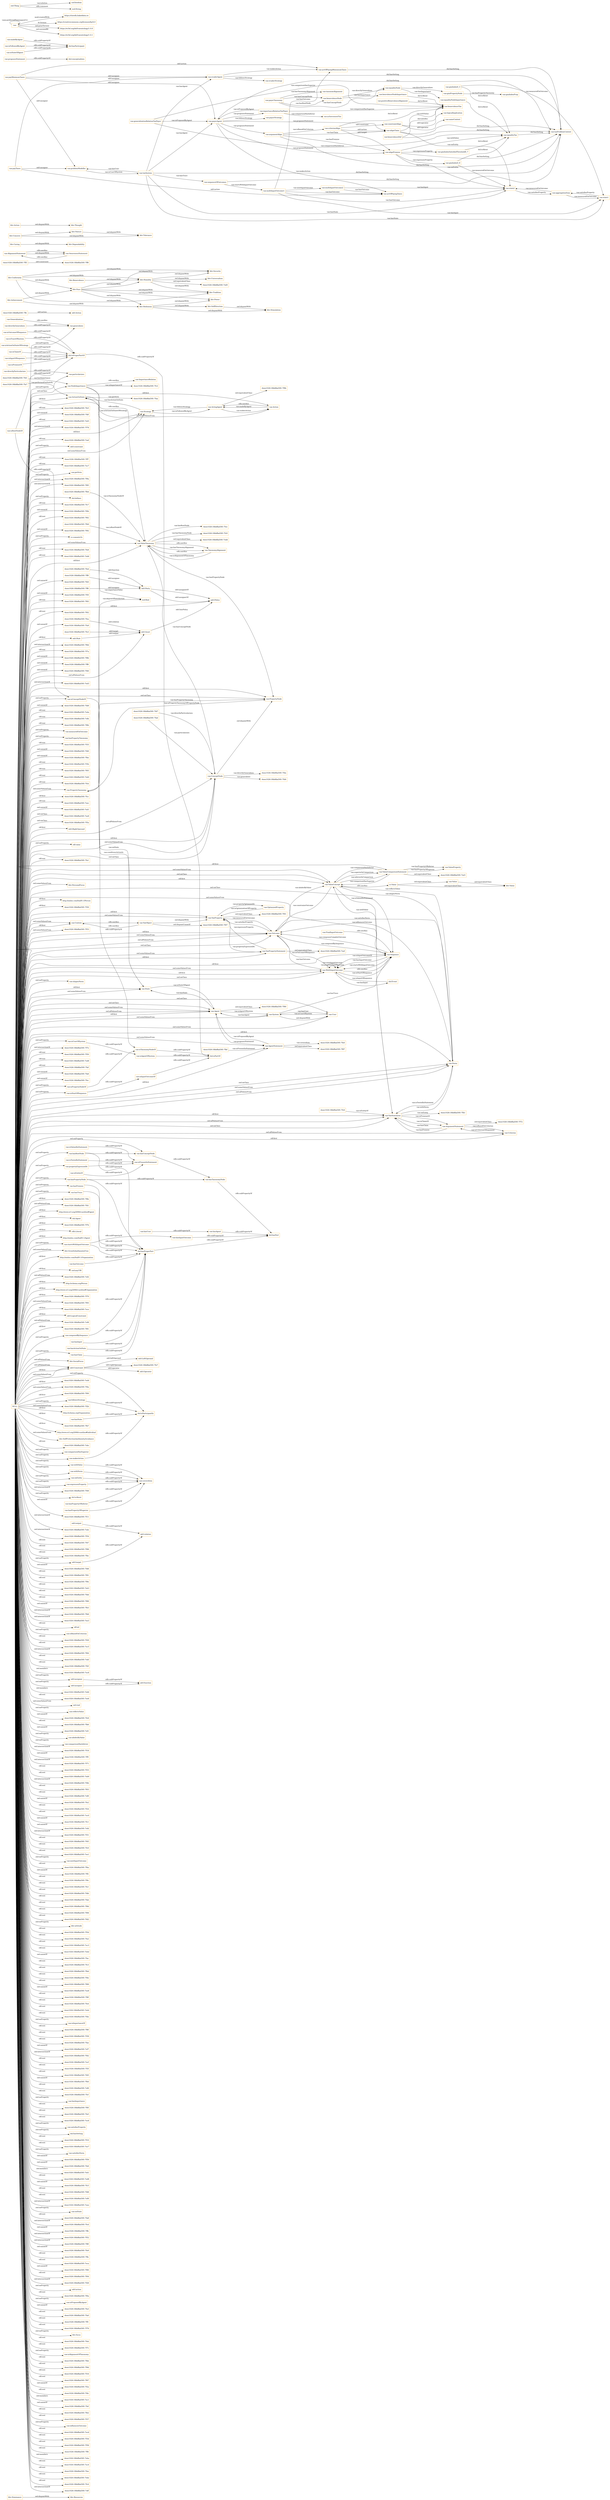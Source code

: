 digraph ar2dtool_diagram { 
rankdir=LR;
size="1501"
node [shape = rectangle, color="orange"]; "bhv:Dominance" "-4eee1026:18bbffad30f:-7fcc" "-4eee1026:18bbffad30f:-7f87" "-4eee1026:18bbffad30f:-7ee9" "odrl:Action" "-4eee1026:18bbffad30f:-7f5a" "odrl:LeftOperand" "odrl:RightOperand" "-4eee1026:18bbffad30f:-7ed5" "vae:PropertyTaxonomy" "bhv:PersonalFocus" "bhv:Hedonism" "vae:NodeImportance" "http://xmlns.com/foaf/0.1/Person" "bhv:Universalism" "-4eee1026:18bbffad30f:-7ee5" "vae:Value" "-4eee1026:18bbffad30f:-7fd7" "-4eee1026:18bbffad30f:-7f30" "bhv:Stimulation" "-4eee1026:18bbffad30f:-7fe7" "odrl:Policy" "bhv:Achievement" "bhv:Value" "-4eee1026:18bbffad30f:-7f53" "-4eee1026:18bbffad30f:-7fd1" "odrl:Operator" "-4eee1026:18bbffad30f:-7fce" "vae:VaeProperty" "-4eee1026:18bbffad30f:-7f8e" "-4eee1026:18bbffad30f:-7ff0" "vae:Outcome" "-4eee1026:18bbffad30f:-7f41" "http://www.w3.org/2006/vcard/ns#Agent" "vae:MultiInputOutcome" "-4eee1026:18bbffad30f:-7faa" "-4eee1026:18bbffad30f:-7fed" "vae:AlignmentStatement" "bhv:Dependability" "bhv:Caring" "odrl:Asset" "bhv:Nature" "-4eee1026:18bbffad30f:-7fb9" "-4eee1026:18bbffad30f:-7fc9" "vae:Generalization" "-4eee1026:18bbffad30f:-7f72" "-4eee1026:18bbffad30f:-7fb4" "vae:Context" "vae:VaeStatement" "vae:ActionOnState" "-4eee1026:18bbffad30f:-7fda" "dul:Agent" "vae:ValueTaxonomy" "bhv:Security" "-4eee1026:18bbffad30f:-7f7b" "vae:ConceptNode" "rdfs:Literal" "bhv:Tolerance" "vae:System" "bhv:Humility" "http://xmlns.com/foaf/0.1/Agent" "-4eee1026:18bbffad30f:-7f9b" "odrl:Party" "vae:Norm" "bhv:GrowthAndAnxietyFree" "-4eee1026:18bbffad30f:-7edd" "vae:User" "vae:Sequence" "-4eee1026:18bbffad30f:-7fbf" "vae:AgentStatement" "-4eee1026:18bbffad30f:-7ff6" "http://xmlns.com/foaf/0.1/Organization" "bhv:Tradition" "-4eee1026:18bbffad30f:-7fc6" "-4eee1026:18bbffad30f:-7ff3" "vae:VaeObject" "vc:Value" "-4eee1026:18bbffad30f:-7fad" "vae:TaxonomyAlignment" "-4eee1026:18bbffad30f:-7fe3" "xsd:anyURI" "vae:Strategy" "vae:Agent" "bhv:Benevolence" "vae:FinalInputOutcome" "bhv:Conformity" "vae:Action" "-4eee1026:18bbffad30f:-7ef2" "http://schema.org/Person" "http://www.w3.org/2006/vcard/ns#Organization" "-4eee1026:18bbffad30f:-7f70" "bhv:Resources" "vae:AwarenessStatement" "-4eee1026:18bbffad30f:-7f93" "-4eee1026:18bbffad30f:-7ece" "-4eee1026:18bbffad30f:-7fa7" "vae:ActingAgent" "odrl:LogicalConstraint" "vae:ValueConcept" "vae:PropertyNode" "vae:ValueProperty" "vae:ValueComparisonStatement" "dul:Event" "-4eee1026:18bbffad30f:-7ef8" "-4eee1026:18bbffad30f:-7f81" "vae:Criterion" "bhv:Thought" "-4eee1026:18bbffad30f:-7f90" "vae:State" "-4eee1026:18bbffad30f:-7f01" "bhv:Face" "-4eee1026:18bbffad30f:-7fe0" "vae:VaePropertyStatement" "bhv:SocialFocus" "-4eee1026:18bbffad30f:-7ed4" "-4eee1026:18bbffad30f:-7ff9" "odrl:Constraint" "vae:OptimizedProperty" "-4eee1026:18bbffad30f:-7fb1" "-4eee1026:18bbffad30f:-7f4a" "bhv:Action" "-4eee1026:18bbffad30f:-7f00" "-4eee1026:18bbffad30f:-7fd4" "odrl:Rule" "-4eee1026:18bbffad30f:-7f2b" "bhv:Power" "-4eee1026:18bbffad30f:-7eef" "vae:ImportanceRelation" "http://schema.org/Organization" "-4eee1026:18bbffad30f:-7fc2" "-4eee1026:18bbffad30f:-7fb7" "http://www.w3.org/2006/vcard/ns#Individual" "vae:ArgumentStatement" "bhv:SelfDirection" "bhv:Concern" "-4eee1026:18bbffad30f:-7fea" "-4eee1026:18bbffad30f:-7ffc" "bhv:SelfProtectionAndAnxietyAvoidance" ; /*classes style*/
	"bhv:Action" -> "bhv:Thought" [ label = "owl:disjointWith" ];
	"vae:isInputOfSequence" -> "dul:isProperPartOf" [ label = "rdfs:subPropertyOf" ];
	"dul:isProperPartOf" -> "dul:isPartOf" [ label = "rdfs:subPropertyOf" ];
	"vae:hasConceptNode" -> "vae:hasTaxonomyNode" [ label = "rdfs:subPropertyOf" ];
	"vae:ConceptNode" -> "vae:PropertyNode" [ label = "owl:disjointWith" ];
	"vae:argumentAlign" -> "vae:criterionAlign" [ label = "vae:isBasedOnCriterion" ];
	"vae:argumentAlign" -> "vae:alignPremise" [ label = "vae:hasPremise" ];
	"vae:argumentAlign" -> "vae:alignClaim" [ label = "vae:hasClaim" ];
	"vae:argumentAlign" -> "vae:taxProblemContext" [ label = "dul:hasSetting" ];
	"vae:isTaxonomyNodeOf" -> "dul:isPartOf" [ label = "rdfs:subPropertyOf" ];
	"vae:proposesStatement" -> "dul:conceptualizes" [ label = "rdfs:subPropertyOf" ];
	"vae:ArgumentStatement" -> "-4eee1026:18bbffad30f:-7f72" [ label = "owl:equivalentClass" ];
	"vae:hasTaxonomyNode" -> "dul:hasPart" [ label = "rdfs:subPropertyOf" ];
	"vae:giniPropertyNode" -> "vae:giniIndexProp" [ label = "vae:hasPropertyTaxonomy" ];
	"vae:benvolenceNodeImportance" -> "vae:benevolenceTax" [ label = "dul:isAbout" ];
	"vae:hasTrace" -> "dul:hasProperPart" [ label = "rdfs:subPropertyOf" ];
	"vae:directlyGeneralizes" -> "vae:generalizes" [ label = "rdfs:subPropertyOf" ];
	"vae:multiInputOutcome2" -> "vae:actOfPayingTaxes" [ label = "vae:hasOutcome" ];
	"vae:multiInputOutcome2" -> "vae:state2" [ label = "vae:hasInput" ];
	"bhv:Hedonism" -> "bhv:Stimulation" [ label = "owl:disjointWith" ];
	"bhv:Hedonism" -> "bhv:SelfDirection" [ label = "owl:disjointWith" ];
	"bhv:Hedonism" -> "bhv:Power" [ label = "owl:disjointWith" ];
	"vae:isPremiseOf" -> "dul:isProperPartOf" [ label = "rdfs:subPropertyOf" ];
	"vae:isTestedInStatement" -> "vae:isPresentInStatement" [ label = "rdfs:subPropertyOf" ];
	"vae:giniIndex0_3" -> "vae:state1" [ label = "vae:measuredOnOutcome" ];
	"vae:giniIndex0_3" -> "vae:equalityTax" [ label = "dul:isAbout" ];
	"vae:isOutcomeOfSequence" -> "dul:isProperPartOf" [ label = "rdfs:subPropertyOf" ];
	"vae:madeByAgent" -> "dul:hasParticipant" [ label = "rdfs:subPropertyOf" ];
	"vae:hasInput" -> "dul:hasProperPart" [ label = "rdfs:subPropertyOf" ];
	"vae:hasUser" -> "vae:hasAgent" [ label = "rdfs:subPropertyOf" ];
	"vae:equalityTax" -> "vae:taxProblemContext" [ label = "dul:hasSetting" ];
	"bhv:SelfDirection" -> "bhv:Stimulation" [ label = "owl:disjointWith" ];
	"vae:hasActionOnState" -> "dul:hasProperPart" [ label = "rdfs:subPropertyOf" ];
	"vae:AgentStatement" -> "-4eee1026:18bbffad30f:-7f87" [ label = "owl:equivalentClass" ];
	"vae:hasPropertyNode" -> "vae:hasTaxonomyNode" [ label = "rdfs:subPropertyOf" ];
	"vae:hasPropertyNode" -> "dul:hasProperPart" [ label = "rdfs:subPropertyOf" ];
	"vae:payMinimumTaxes" -> "vae:problemModeller" [ label = "odrl:assigner" ];
	"vae:payMinimumTaxes" -> "vae:payerAgent" [ label = "odrl:assignee" ];
	"vae:payMinimumTaxes" -> "vae:evaderAgent" [ label = "odrl:assignee" ];
	"vae:payMinimumTaxes" -> "vae:actOfPayingMiniumumTaxes" [ label = "odrl:action" ];
	"vae:equalityNode" -> "vae:equalityNodeImportance" [ label = "vae:hasImportance" ];
	"vae:equalityNode" -> "vae:giniPropertyNode" [ label = "vae:directlyGeneralizes" ];
	"vae:hasPropertyOfSuperior" -> "vae:coversItem" [ label = "rdfs:subPropertyOf" ];
	"vae:isPropertyNodeOf" -> "vae:isTaxonomyNodeOf" [ label = "rdfs:subPropertyOf" ];
	"vae:hasOutcome" -> "dul:hasProperPart" [ label = "rdfs:subPropertyOf" ];
	"vae:alignPremise" -> "vae:equalityTax" [ label = "vae:withValue" ];
	"vae:alignPremise" -> "vae:state2" [ label = "vae:onEntity" ];
	"vae:alignPremise" -> "vae:giniIndexSatisfiedThreshold0_7" [ label = "vae:expressesProperty" ];
	"vae:alignPremise" -> "vae:giniIndex0_9" [ label = "vae:expressesProperty" ];
	"vae:alignPremise" -> "vae:taxProblemContext" [ label = "dul:hasSetting" ];
	"bhv:Dominance" -> "bhv:Resources" [ label = "owl:disjointWith" ];
	"vae:isEntityOf" -> "vae:isPresentInStatement" [ label = "rdfs:subPropertyOf" ];
	"vae:Value" -> "bhv:Value" [ label = "owl:equivalentClass" ];
	"vae:MultiInputOutcome" -> "vae:Sequence" [ label = "rdfs:seeAlso" ];
	"vae:propertyExpressedAt" -> "vae:isPresentInStatement" [ label = "rdfs:subPropertyOf" ];
	"vae:payerAgent" -> "vae:importanceRelationTaxPayer" [ label = "vae:proposesStatement" ];
	"vae:payerAgent" -> "vae:argumentAlign" [ label = "vae:proposesStatement" ];
	"vae:payerAgent" -> "vae:alignPremise" [ label = "vae:proposesStatement" ];
	"vae:payerAgent" -> "vae:alignClaim" [ label = "vae:proposesStatement" ];
	"vae:payerAgent" -> "vae:actOfPayingTaxes" [ label = "vae:makesAction" ];
	"vae:payerAgent" -> "vae:payerStrategy" [ label = "vae:followsStrategy" ];
	"vae:payerAgent" -> "vae:taxProblemContext" [ label = "dul:hasSetting" ];
	"vae:hasState" -> "dul:isParticipantIn" [ label = "rdfs:subPropertyOf" ];
	"vae:AwarenessStatement" -> "vae:AlignmentStatement" [ label = "rdfs:seeAlso" ];
	"vae:isConceptNodeOf" -> "vae:isTaxonomyNodeOf" [ label = "rdfs:subPropertyOf" ];
	"bhv:Caring" -> "bhv:Dependability" [ label = "owl:disjointWith" ];
	"vae:payTaxes" -> "vae:problemModeller" [ label = "odrl:assigner" ];
	"vae:payTaxes" -> "vae:evaderAgent" [ label = "odrl:assignee" ];
	"vae:payTaxes" -> "vae:actOfPayingTaxes" [ label = "odrl:action" ];
	"vae:hasRootNode" -> "vae:hasConceptNode" [ label = "rdfs:subPropertyOf" ];
	"vae:hasRootNode" -> "dul:hasProperPart" [ label = "rdfs:subPropertyOf" ];
	"vae:isAgentOfSystem" -> "dul:isPartOf" [ label = "rdfs:subPropertyOf" ];
	"vae:aggregationSum" -> "vae:state2" [ label = "vae:measuredOnOutcome" ];
	"vae:aggregationSum" -> "vae:state1" [ label = "vae:measuredOnOutcome" ];
	"vae:ValueConcept" -> "vc:Value" [ label = "rdfs:seeAlso" ];
	"vae:state1" -> "vae:aggregationSum" [ label = "vae:satisfiesProperty" ];
	"vae:ActingAgent" -> "-4eee1026:18bbffad30f:-7f9b" [ label = "owl:equivalentClass" ];
	"vae:isInputOutcomeOf" -> "dul:isPartOf" [ label = "rdfs:subPropertyOf" ];
	"bhv:Concern" -> "bhv:Tolerance" [ label = "owl:disjointWith" ];
	"bhv:Concern" -> "bhv:Nature" [ label = "owl:disjointWith" ];
	"vae:payerTaxonomy" -> "vae:taxonomAlignment" [ label = "vae:hasTaxonomyAlignment" ];
	"vae:payerTaxonomy" -> "vae:benevolenceNode" [ label = "vae:hasRootNode" ];
	"vae:payerTaxonomy" -> "vae:equalityNode" [ label = "vae:hasConceptNode" ];
	"vae:payerTaxonomy" -> "vae:benevolenceNode" [ label = "vae:hasConceptNode" ];
	"vae:giniIndex0_9" -> "vae:state2" [ label = "vae:measuredOnOutcome" ];
	"vae:giniIndex0_9" -> "vae:equalityTax" [ label = "dul:isAbout" ];
	"vae:isRootNodeOf" -> "vae:isConceptNodeOf" [ label = "rdfs:subPropertyOf" ];
	"vae:isRootNodeOf" -> "dul:isProperPartOf" [ label = "rdfs:subPropertyOf" ];
	"vae:problemModeller" -> "vae:taxSystem" [ label = "vae:isUserOfSystem" ];
	"vae:expressesProperty" -> "vae:coversItem" [ label = "rdfs:subPropertyOf" ];
	"vae:directlyParticularizes" -> "vae:particularizes" [ label = "rdfs:subPropertyOf" ];
	"vae:taxSystem" -> "vae:problemModeller" [ label = "vae:hasUser" ];
	"vae:taxSystem" -> "vae:sequenceOfOutcomes" [ label = "vae:hasTrace" ];
	"vae:taxSystem" -> "vae:state2" [ label = "vae:hasState" ];
	"vae:taxSystem" -> "vae:state1" [ label = "vae:hasState" ];
	"vae:taxSystem" -> "vae:payerAgent" [ label = "vae:hasAgent" ];
	"vae:taxSystem" -> "vae:evaderAgent" [ label = "vae:hasAgent" ];
	"vae:taxSystem" -> "vae:taxProblemContext" [ label = "dul:hasSetting" ];
	"vae:hasAgent" -> "dul:hasPart" [ label = "rdfs:subPropertyOf" ];
	"vae:isFollowedByAgent" -> "dul:hasParticipant" [ label = "rdfs:subPropertyOf" ];
	"bhv:Nature" -> "bhv:Tolerance" [ label = "owl:disjointWith" ];
	"vae:criterionAlign" -> "vae:alignPremise" [ label = "odrl:target" ];
	"vae:criterionAlign" -> "vae:constraintAlign" [ label = "odrl:constraint" ];
	"vae:criterionAlign" -> "vae:alignClaim" [ label = "odrl:action" ];
	"vae:criterionAlign" -> "vae:benevolenceTax" [ label = "dul:isAbout" ];
	"vae:isTraceOfSystem" -> "dul:isProperPartOf" [ label = "rdfs:subPropertyOf" ];
	"vae:ValueComparisonStatement" -> "-4eee1026:18bbffad30f:-7ee5" [ label = "owl:equivalentClass" ];
	"vae:ValueTaxonomy" -> "vae:TaxonomyAlignment" [ label = "rdfs:seeAlso" ];
	"vae:ValueTaxonomy" -> "-4eee1026:18bbffad30f:-7edd" [ label = "owl:equivalentClass" ];
	"vae:importanceRelationTaxPayer" -> "vae:payerAgent" [ label = "vae:isProposedByAgent" ];
	"vae:importanceRelationTaxPayer" -> "vae:benevolenceTax" [ label = "vae:comparisonHasSuperior" ];
	"vae:importanceRelationTaxPayer" -> "vae:achievementTax" [ label = "vae:comparisonHasInferior" ];
	"vae:System" -> "vae:User" [ label = "owl:disjointWith" ];
	"vae:followsStrategy" -> "dul:isParticipantIn" [ label = "rdfs:subPropertyOf" ];
	"vae:hasPropertyOfInferior" -> "vae:coversItem" [ label = "rdfs:subPropertyOf" ];
	"vae:composedBySequence" -> "dul:hasProperPart" [ label = "rdfs:subPropertyOf" ];
	"vae:isActionOnStateOfStrategy" -> "dul:isProperPartOf" [ label = "rdfs:subPropertyOf" ];
	"dul:hasProperPart" -> "dul:hasPart" [ label = "rdfs:subPropertyOf" ];
	"vae:startsWithInputOutcome" -> "vae:hasInputOutcome" [ label = "rdfs:subPropertyOf" ];
	"vae:startsWithInputOutcome" -> "dul:hasProperPart" [ label = "rdfs:subPropertyOf" ];
	"bhv:Humility" -> "bhv:Universalism" [ label = "owl:disjointWith" ];
	"bhv:Humility" -> "bhv:Tradition" [ label = "owl:disjointWith" ];
	"bhv:Humility" -> "bhv:Security" [ label = "owl:disjointWith" ];
	"bhv:Humility" -> "-4eee1026:18bbffad30f:-7ed5" [ label = "owl:equivalentClass" ];
	"vae:FinalInputOutcome" -> "vae:Sequence" [ label = "rdfs:seeAlso" ];
	"odrl:target" -> "odrl:relation" [ label = "rdfs:subPropertyOf" ];
	"vae:benevolenceDef" -> "vae:benevolenceTax" [ label = "dul:satisfies" ];
	"vae:benevolenceDef" -> "vae:taxProblemContext" [ label = "dul:hasSetting" ];
	"vae:makesAction" -> "dul:isParticipantIn" [ label = "rdfs:subPropertyOf" ];
	"vae:withValue" -> "vae:coversItem" [ label = "rdfs:subPropertyOf" ];
	"vae:constraintAlign" -> "vae:sameContext" [ label = "odrl:operator" ];
	"vae:constraintAlign" -> "vae:logicalImplication" [ label = "odrl:operator" ];
	"vae:VaeObject" -> "vae:Context" [ label = "rdfs:seeAlso" ];
	"vae:VaeObject" -> "-4eee1026:18bbffad30f:-7f07" [ label = "owl:disjointUnionOf" ];
	"vae:VaeObject" -> "vae:VaeProperty" [ label = "owl:disjointWith" ];
	"vae:TaxonomyAlignment" -> "vae:ValueTaxonomy" [ label = "rdfs:seeAlso" ];
	"vae:generalizationRelationTaxPayer" -> "vae:payerAgent" [ label = "vae:isProposedByAgent" ];
	"vae:generalizationRelationTaxPayer" -> "vae:benevolenceTax" [ label = "vae:comparisonHasSuperior" ];
	"vae:generalizationRelationTaxPayer" -> "vae:equalityTax" [ label = "vae:comparisonHasInferior" ];
	"bhv:Achievement" -> "bhv:Hedonism" [ label = "owl:disjointWith" ];
	"bhv:Achievement" -> "bhv:Face" [ label = "owl:disjointWith" ];
	"vae:alignClaim" -> "vae:benevolenceTax" [ label = "vae:withValue" ];
	"vae:alignClaim" -> "vae:state2" [ label = "vae:onEntity" ];
	"vae:alignClaim" -> "vae:taxProblemContext" [ label = "dul:hasSetting" ];
	"vae:actOfPayingMiniumumTaxes" -> "vae:taxProblemContext" [ label = "dul:hasSetting" ];
	"vae:NodeImportance" -> "vae:ValueTaxonomy" [ label = "rdfs:seeAlso" ];
	"vae:NodeImportance" -> "vae:ImportanceRelation" [ label = "rdfs:seeAlso" ];
	"vae:multiInputOutcome1" -> "vae:multiInputOutcome2" [ label = "vae:nextInputOutcome" ];
	"vae:multiInputOutcome1" -> "vae:state2" [ label = "vae:hasOutcome" ];
	"vae:multiInputOutcome1" -> "vae:actOfPayingTaxes" [ label = "vae:hasOutcome" ];
	"vae:multiInputOutcome1" -> "vae:actOfPayingMiniumumTaxes" [ label = "vae:hasOutcome" ];
	"vae:multiInputOutcome1" -> "vae:state1" [ label = "vae:hasInput" ];
	"vae:Action" -> "vae:ActingAgent" [ label = "rdfs:seeAlso" ];
	"vae:isValuedInStatement" -> "vae:isPresentInStatement" [ label = "rdfs:subPropertyOf" ];
	"vae:sequenceOfOutcomes" -> "vae:multiInputOutcome1" [ label = "vae:startsWithInputOutcome" ];
	"vae:sequenceOfOutcomes" -> "vae:taxProblemContext" [ label = "dul:hasSetting" ];
	"odrl:output" -> "odrl:relation" [ label = "rdfs:subPropertyOf" ];
	"vae:withNorm" -> "vae:coversItem" [ label = "rdfs:subPropertyOf" ];
	"vae:isClaimOf" -> "dul:isProperPartOf" [ label = "rdfs:subPropertyOf" ];
	"vae:hasInputOutcome" -> "dul:hasPart" [ label = "rdfs:subPropertyOf" ];
	"vae:" -> "https://chowlk.linkeddata.es" [ label = "mod:createdWith" ];
	"vae:" -> "vae:" [ label = "vann:preferredNamespaceUri" ];
	"vae:" -> "https://creativecommons.org/licenses/by/4.0" [ label = "dc:license" ];
	"vae:" -> "https://w3id.org/def/vaeontology/1.0.0" [ label = "owl:priorVersion" ];
	"vae:" -> "https://w3id.org/def/vaeontology/1.0.1" [ label = "owl:versionIRI" ];
	"vae:evaderAgent" -> "vae:actOfPayingMiniumumTaxes" [ label = "vae:makesAction" ];
	"vae:evaderAgent" -> "vae:evaderStrategy" [ label = "vae:followsStrategy" ];
	"vae:evaderAgent" -> "vae:taxProblemContext" [ label = "dul:hasSetting" ];
	"bhv:Conformity" -> "bhv:Tradition" [ label = "owl:disjointWith" ];
	"bhv:Conformity" -> "bhv:Security" [ label = "owl:disjointWith" ];
	"bhv:Conformity" -> "bhv:Humility" [ label = "owl:disjointWith" ];
	"bhv:Conformity" -> "bhv:Face" [ label = "owl:disjointWith" ];
	"vae:isStateOfAgent" -> "dul:hasParticipant" [ label = "rdfs:subPropertyOf" ];
	"vae:Generalization" -> "vae:generalizes" [ label = "rdfs:seeAlso" ];
	"vae:Context" -> "vae:VaeObject" [ label = "rdfs:seeAlso" ];
	"NULL" -> "vae:VaeStatement" [ label = "owl:onClass" ];
	"NULL" -> "-4eee1026:18bbffad30f:-7f91" [ label = "rdf:rest" ];
	"NULL" -> "-4eee1026:18bbffad30f:-7f9e" [ label = "rdf:rest" ];
	"NULL" -> "-4eee1026:18bbffad30f:-7eb3" [ label = "rdf:rest" ];
	"NULL" -> "-4eee1026:18bbffad30f:-7fdd" [ label = "rdf:rest" ];
	"NULL" -> "vae:hasConceptNode" [ label = "owl:onProperty" ];
	"NULL" -> "bhv:PersonalFocus" [ label = "owl:someValuesFrom" ];
	"NULL" -> "-4eee1026:18bbffad30f:-7f89" [ label = "rdf:rest" ];
	"NULL" -> "-4eee1026:18bbffad30f:-7fb3" [ label = "owl:unionOf" ];
	"NULL" -> "-4eee1026:18bbffad30f:-7fb8" [ label = "owl:intersectionOf" ];
	"NULL" -> "-4eee1026:18bbffad30f:-7ee3" [ label = "owl:intersectionOf" ];
	"NULL" -> "rdf:nil" [ label = "rdf:rest" ];
	"NULL" -> "vae:isBasedOnCriterion" [ label = "owl:onProperty" ];
	"NULL" -> "-4eee1026:18bbffad30f:-7f29" [ label = "rdf:rest" ];
	"NULL" -> "vae:ConceptNode" [ label = "rdf:first" ];
	"NULL" -> "-4eee1026:18bbffad30f:-7ec5" [ label = "rdf:rest" ];
	"NULL" -> "vae:PropertyNode" [ label = "rdf:first" ];
	"NULL" -> "-4eee1026:18bbffad30f:-7f64" [ label = "owl:intersectionOf" ];
	"NULL" -> "-4eee1026:18bbffad30f:-7ebf" [ label = "rdf:rest" ];
	"NULL" -> "-4eee1026:18bbffad30f:-7f2b" [ label = "owl:someValuesFrom" ];
	"NULL" -> "-4eee1026:18bbffad30f:-7f2f" [ label = "rdf:rest" ];
	"NULL" -> "-4eee1026:18bbffad30f:-7ec8" [ label = "owl:members" ];
	"NULL" -> "odrl:assignee" [ label = "owl:onProperty" ];
	"NULL" -> "-4eee1026:18bbffad30f:-7eb6" [ label = "owl:members" ];
	"NULL" -> "vae:ConceptNode" [ label = "owl:someValuesFrom" ];
	"NULL" -> "-4eee1026:18bbffad30f:-7ee6" [ label = "rdf:rest" ];
	"NULL" -> "vae:particularizes" [ label = "owl:onProperty" ];
	"NULL" -> "vae:expressesProperty" [ label = "owl:onProperty" ];
	"NULL" -> "-4eee1026:18bbffad30f:-7fcc" [ label = "rdf:first" ];
	"NULL" -> "owl:real" [ label = "owl:someValuesFrom" ];
	"NULL" -> "-4eee1026:18bbffad30f:-7f7b" [ label = "rdf:first" ];
	"NULL" -> "vae:VaePropertyStatement" [ label = "rdf:first" ];
	"NULL" -> "vae:reflectsValue" [ label = "owl:onProperty" ];
	"NULL" -> "odrl:LogicalConstraint" [ label = "rdf:first" ];
	"NULL" -> "-4eee1026:18bbffad30f:-7fc8" [ label = "owl:unionOf" ];
	"NULL" -> "-4eee1026:18bbffad30f:-7f81" [ label = "rdf:first" ];
	"NULL" -> "vae:onEntity" [ label = "owl:onProperty" ];
	"NULL" -> "http://xmlns.com/foaf/0.1/Person" [ label = "rdf:first" ];
	"NULL" -> "-4eee1026:18bbffad30f:-7fb6" [ label = "rdf:rest" ];
	"NULL" -> "-4eee1026:18bbffad30f:-7ef1" [ label = "owl:unionOf" ];
	"NULL" -> "vae:abidesByValue" [ label = "owl:onProperty" ];
	"NULL" -> "dul:Agent" [ label = "rdf:first" ];
	"NULL" -> "vae:comparisonHasInferior" [ label = "owl:onProperty" ];
	"NULL" -> "vae:isUserOfSystem" [ label = "owl:onProperty" ];
	"NULL" -> "vae:ActionOnState" [ label = "rdf:first" ];
	"NULL" -> "http://www.w3.org/2006/vcard/ns#Agent" [ label = "rdf:first" ];
	"NULL" -> "vae:Criterion" [ label = "owl:allValuesFrom" ];
	"NULL" -> "odrl:Constraint" [ label = "owl:allValuesFrom" ];
	"NULL" -> "-4eee1026:18bbffad30f:-7f18" [ label = "owl:intersectionOf" ];
	"NULL" -> "vae:PropertyNode" [ label = "owl:onClass" ];
	"NULL" -> "bhv:GrowthAndAnxietyFree" [ label = "owl:someValuesFrom" ];
	"NULL" -> "vae:withValue" [ label = "owl:onProperty" ];
	"NULL" -> "vae:Strategy" [ label = "owl:someValuesFrom" ];
	"NULL" -> "-4eee1026:18bbffad30f:-7ff5" [ label = "owl:unionOf" ];
	"NULL" -> "-4eee1026:18bbffad30f:-7f93" [ label = "owl:someValuesFrom" ];
	"NULL" -> "vae:ConceptNode" [ label = "owl:onClass" ];
	"NULL" -> "vae:Action" [ label = "rdf:first" ];
	"NULL" -> "-4eee1026:18bbffad30f:-7f71" [ label = "owl:intersectionOf" ];
	"NULL" -> "vae:MultiInputOutcome" [ label = "owl:someValuesFrom" ];
	"NULL" -> "-4eee1026:18bbffad30f:-7ece" [ label = "rdf:first" ];
	"NULL" -> "-4eee1026:18bbffad30f:-7f5a" [ label = "owl:onClass" ];
	"NULL" -> "-4eee1026:18bbffad30f:-7ed4" [ label = "rdf:first" ];
	"NULL" -> "-4eee1026:18bbffad30f:-7f33" [ label = "rdf:rest" ];
	"NULL" -> "-4eee1026:18bbffad30f:-7eb9" [ label = "rdf:rest" ];
	"NULL" -> "-4eee1026:18bbffad30f:-7f4b" [ label = "owl:intersectionOf" ];
	"NULL" -> "vae:Sequence" [ label = "owl:someValuesFrom" ];
	"NULL" -> "http://www.w3.org/2006/vcard/ns#Individual" [ label = "rdf:first" ];
	"NULL" -> "-4eee1026:18bbffad30f:-7f03" [ label = "rdf:rest" ];
	"NULL" -> "-4eee1026:18bbffad30f:-7ef0" [ label = "rdf:rest" ];
	"NULL" -> "-4eee1026:18bbffad30f:-7fe2" [ label = "owl:unionOf" ];
	"NULL" -> "vae:startsWithInputOutcome" [ label = "owl:onProperty" ];
	"NULL" -> "-4eee1026:18bbffad30f:-7f24" [ label = "rdf:rest" ];
	"NULL" -> "-4eee1026:18bbffad30f:-7ec0" [ label = "rdf:rest" ];
	"NULL" -> "-4eee1026:18bbffad30f:-7ee9" [ label = "owl:onClass" ];
	"NULL" -> "-4eee1026:18bbffad30f:-7fc1" [ label = "owl:unionOf" ];
	"NULL" -> "vae:Agent" [ label = "owl:onClass" ];
	"NULL" -> "-4eee1026:18bbffad30f:-7efd" [ label = "owl:unionOf" ];
	"NULL" -> "-4eee1026:18bbffad30f:-7f30" [ label = "rdf:first" ];
	"NULL" -> "-4eee1026:18bbffad30f:-7f31" [ label = "owl:intersectionOf" ];
	"NULL" -> "-4eee1026:18bbffad30f:-7f45" [ label = "rdf:rest" ];
	"NULL" -> "-4eee1026:18bbffad30f:-7fc0" [ label = "rdf:rest" ];
	"NULL" -> "vae:Agent" [ label = "owl:someValuesFrom" ];
	"NULL" -> "vae:isStartOfSequence" [ label = "owl:onProperty" ];
	"NULL" -> "-4eee1026:18bbffad30f:-7ee1" [ label = "rdf:rest" ];
	"NULL" -> "vae:nextInputOutcome" [ label = "owl:onProperty" ];
	"NULL" -> "-4eee1026:18bbffad30f:-7fba" [ label = "rdf:rest" ];
	"NULL" -> "-4eee1026:18bbffad30f:-7ff2" [ label = "owl:unionOf" ];
	"NULL" -> "vae:Sequence" [ label = "owl:onClass" ];
	"NULL" -> "vae:hasRootNode" [ label = "owl:onProperty" ];
	"NULL" -> "-4eee1026:18bbffad30f:-7f9c" [ label = "rdf:rest" ];
	"NULL" -> "-4eee1026:18bbffad30f:-7fe1" [ label = "rdf:rest" ];
	"NULL" -> "-4eee1026:18bbffad30f:-7fdb" [ label = "rdf:rest" ];
	"NULL" -> "vae:ValueTaxonomy" [ label = "rdf:first" ];
	"NULL" -> "vae:Outcome" [ label = "owl:someValuesFrom" ];
	"NULL" -> "dul:isParticipantIn" [ label = "owl:onProperty" ];
	"NULL" -> "-4eee1026:18bbffad30f:-7fab" [ label = "rdf:rest" ];
	"NULL" -> "http://schema.org/Organization" [ label = "rdf:first" ];
	"NULL" -> "-4eee1026:18bbffad30f:-7f8d" [ label = "rdf:rest" ];
	"NULL" -> "-4eee1026:18bbffad30f:-7f06" [ label = "rdf:rest" ];
	"NULL" -> "-4eee1026:18bbffad30f:-7fd2" [ label = "rdf:rest" ];
	"NULL" -> "vae:NodeImportance" [ label = "owl:onClass" ];
	"NULL" -> "bhv:attitude" [ label = "owl:onProperty" ];
	"NULL" -> "-4eee1026:18bbffad30f:-7f5d" [ label = "rdf:rest" ];
	"NULL" -> "-4eee1026:18bbffad30f:-7fa2" [ label = "rdf:rest" ];
	"NULL" -> "vae:Norm" [ label = "rdf:first" ];
	"NULL" -> "-4eee1026:18bbffad30f:-7ec3" [ label = "rdf:rest" ];
	"NULL" -> "-4eee1026:18bbffad30f:-7ebd" [ label = "rdf:rest" ];
	"NULL" -> "-4eee1026:18bbffad30f:-7fac" [ label = "owl:unionOf" ];
	"NULL" -> "vae:VaeProperty" [ label = "rdf:first" ];
	"NULL" -> "-4eee1026:18bbffad30f:-7fc3" [ label = "rdf:rest" ];
	"NULL" -> "-4eee1026:18bbffad30f:-7fbd" [ label = "rdf:rest" ];
	"NULL" -> "http://xmlns.com/foaf/0.1/Organization" [ label = "rdf:first" ];
	"NULL" -> "vae:Context" [ label = "rdf:first" ];
	"NULL" -> "-4eee1026:18bbffad30f:-7f4e" [ label = "rdf:rest" ];
	"NULL" -> "-4eee1026:18bbffad30f:-7f69" [ label = "rdf:rest" ];
	"NULL" -> "-4eee1026:18bbffad30f:-7ee8" [ label = "owl:unionOf" ];
	"NULL" -> "-4eee1026:18bbffad30f:-7f9f" [ label = "rdf:rest" ];
	"NULL" -> "vae:generalizes" [ label = "owl:onProperty" ];
	"NULL" -> "-4eee1026:18bbffad30f:-7fe4" [ label = "rdf:rest" ];
	"NULL" -> "vae:Outcome" [ label = "owl:onClass" ];
	"NULL" -> "-4eee1026:18bbffad30f:-7eb4" [ label = "rdf:rest" ];
	"NULL" -> "-4eee1026:18bbffad30f:-7fde" [ label = "rdf:rest" ];
	"NULL" -> "rdfs:Literal" [ label = "rdf:first" ];
	"NULL" -> "vae:isImportanceOf" [ label = "owl:onProperty" ];
	"NULL" -> "-4eee1026:18bbffad30f:-7f6f" [ label = "rdf:rest" ];
	"NULL" -> "-4eee1026:18bbffad30f:-7f39" [ label = "rdf:rest" ];
	"NULL" -> "-4eee1026:18bbffad30f:-7fae" [ label = "rdf:rest" ];
	"NULL" -> "-4eee1026:18bbffad30f:-7ef7" [ label = "owl:unionOf" ];
	"NULL" -> "-4eee1026:18bbffad30f:-7f42" [ label = "owl:intersectionOf" ];
	"NULL" -> "-4eee1026:18bbffad30f:-7ecf" [ label = "rdf:rest" ];
	"NULL" -> "vae:ConceptNode" [ label = "owl:allValuesFrom" ];
	"NULL" -> "-4eee1026:18bbffad30f:-7f3f" [ label = "rdf:rest" ];
	"NULL" -> "-4eee1026:18bbffad30f:-7fd5" [ label = "rdf:rest" ];
	"NULL" -> "-4eee1026:18bbffad30f:-7fb0" [ label = "owl:unionOf" ];
	"NULL" -> "-4eee1026:18bbffad30f:-7ef6" [ label = "rdf:rest" ];
	"NULL" -> "vae:Norm" [ label = "owl:onClass" ];
	"NULL" -> "-4eee1026:18bbffad30f:-7fcf" [ label = "rdf:rest" ];
	"NULL" -> "vae:hasImportance" [ label = "owl:onProperty" ];
	"NULL" -> "-4eee1026:18bbffad30f:-7f0f" [ label = "rdf:rest" ];
	"NULL" -> "-4eee1026:18bbffad30f:-7fa5" [ label = "rdf:rest" ];
	"NULL" -> "-4eee1026:18bbffad30f:-7f4a" [ label = "owl:someValuesFrom" ];
	"NULL" -> "-4eee1026:18bbffad30f:-7ec6" [ label = "rdf:rest" ];
	"NULL" -> "vae:satisfiesProperty" [ label = "owl:onProperty" ];
	"NULL" -> "dul:hasSetting" [ label = "owl:onProperty" ];
	"NULL" -> "vae:VaeStatement" [ label = "rdf:first" ];
	"NULL" -> "-4eee1026:18bbffad30f:-7f10" [ label = "rdf:rest" ];
	"NULL" -> "vae:PropertyTaxonomy" [ label = "owl:someValuesFrom" ];
	"NULL" -> "-4eee1026:18bbffad30f:-7ee7" [ label = "rdf:rest" ];
	"NULL" -> "vae:satisfiesNorm" [ label = "owl:onProperty" ];
	"NULL" -> "-4eee1026:18bbffad30f:-7f59" [ label = "owl:unionOf" ];
	"NULL" -> "-4eee1026:18bbffad30f:-7fb7" [ label = "rdf:first" ];
	"NULL" -> "-4eee1026:18bbffad30f:-7fe6" [ label = "owl:unionOf" ];
	"NULL" -> "xsd:anyURI" [ label = "rdf:first" ];
	"NULL" -> "odrl:Constraint" [ label = "rdf:first" ];
	"NULL" -> "-4eee1026:18bbffad30f:-7eb1" [ label = "owl:members" ];
	"NULL" -> "-4eee1026:18bbffad30f:-7ed8" [ label = "rdf:rest" ];
	"NULL" -> "odrl:target" [ label = "owl:onProperty" ];
	"NULL" -> "-4eee1026:18bbffad30f:-7fc5" [ label = "owl:unionOf" ];
	"NULL" -> "-4eee1026:18bbffad30f:-7fd8" [ label = "rdf:rest" ];
	"NULL" -> "-4eee1026:18bbffad30f:-7ef9" [ label = "rdf:rest" ];
	"NULL" -> "-4eee1026:18bbffad30f:-7eee" [ label = "owl:intersectionOf" ];
	"NULL" -> "vae:makesAction" [ label = "owl:onProperty" ];
	"NULL" -> "vae:onState" [ label = "owl:onProperty" ];
	"NULL" -> "vae:VaeProperty" [ label = "owl:someValuesFrom" ];
	"NULL" -> "-4eee1026:18bbffad30f:-7fa8" [ label = "rdf:rest" ];
	"NULL" -> "bhv:SelfProtectionAndAnxietyAvoidance" [ label = "owl:someValuesFrom" ];
	"NULL" -> "vae:Agent" [ label = "owl:allValuesFrom" ];
	"NULL" -> "http://schema.org/Person" [ label = "rdf:first" ];
	"NULL" -> "-4eee1026:18bbffad30f:-7fcd" [ label = "owl:intersectionOf" ];
	"NULL" -> "-4eee1026:18bbffad30f:-7ffb" [ label = "owl:unionOf" ];
	"NULL" -> "-4eee1026:18bbffad30f:-7f52" [ label = "owl:intersectionOf" ];
	"NULL" -> "-4eee1026:18bbffad30f:-7f8f" [ label = "owl:intersectionOf" ];
	"NULL" -> "vae:isConceptNodeOf" [ label = "owl:onProperty" ];
	"NULL" -> "-4eee1026:18bbffad30f:-7fe9" [ label = "owl:unionOf" ];
	"NULL" -> "vae:hasPropertyNode" [ label = "owl:onProperty" ];
	"NULL" -> "-4eee1026:18bbffad30f:-7ffa" [ label = "rdf:rest" ];
	"NULL" -> "-4eee1026:18bbffad30f:-7eca" [ label = "rdf:rest" ];
	"NULL" -> "vae:VaePropertyStatement" [ label = "owl:someValuesFrom" ];
	"NULL" -> "-4eee1026:18bbffad30f:-7f80" [ label = "owl:unionOf" ];
	"NULL" -> "-4eee1026:18bbffad30f:-7f04" [ label = "rdf:rest" ];
	"NULL" -> "-4eee1026:18bbffad30f:-7f26" [ label = "owl:intersectionOf" ];
	"NULL" -> "vae:Strategy" [ label = "rdf:first" ];
	"NULL" -> "vae:Outcome" [ label = "rdf:first" ];
	"NULL" -> "odrl:action" [ label = "owl:onProperty" ];
	"NULL" -> "-4eee1026:18bbffad30f:-7f0a" [ label = "rdf:rest" ];
	"NULL" -> "odrl:Asset" [ label = "owl:allValuesFrom" ];
	"NULL" -> "vae:isProposedByAgent" [ label = "owl:onProperty" ];
	"NULL" -> "-4eee1026:18bbffad30f:-7fa3" [ label = "owl:unionOf" ];
	"NULL" -> "-4eee1026:18bbffad30f:-7fa0" [ label = "rdf:rest" ];
	"NULL" -> "-4eee1026:18bbffad30f:-7ff1" [ label = "rdf:rest" ];
	"NULL" -> "-4eee1026:18bbffad30f:-7f76" [ label = "rdf:rest" ];
	"NULL" -> "bhv:focus" [ label = "owl:onProperty" ];
	"NULL" -> "-4eee1026:18bbffad30f:-7feb" [ label = "rdf:rest" ];
	"NULL" -> "-4eee1026:18bbffad30f:-7f7c" [ label = "rdf:rest" ];
	"NULL" -> "vae:isAlignmentOfTaxonomy" [ label = "owl:onProperty" ];
	"NULL" -> "-4eee1026:18bbffad30f:-7fbb" [ label = "rdf:rest" ];
	"NULL" -> "-4eee1026:18bbffad30f:-7f41" [ label = "owl:allValuesFrom" ];
	"NULL" -> "-4eee1026:18bbffad30f:-7f9d" [ label = "rdf:rest" ];
	"NULL" -> "-4eee1026:18bbffad30f:-7f16" [ label = "rdf:rest" ];
	"NULL" -> "vae:MultiInputOutcome" [ label = "rdf:first" ];
	"NULL" -> "-4eee1026:18bbffad30f:-7f67" [ label = "rdf:rest" ];
	"NULL" -> "-4eee1026:18bbffad30f:-7f2a" [ label = "owl:unionOf" ];
	"NULL" -> "-4eee1026:18bbffad30f:-7fdc" [ label = "rdf:rest" ];
	"NULL" -> "-4eee1026:18bbffad30f:-7ec1" [ label = "owl:members" ];
	"NULL" -> "-4eee1026:18bbffad30f:-7fef" [ label = "owl:unionOf" ];
	"NULL" -> "-4eee1026:18bbffad30f:-7fb2" [ label = "rdf:rest" ];
	"NULL" -> "-4eee1026:18bbffad30f:-7f37" [ label = "rdf:rest" ];
	"NULL" -> "vae:influencesOutcome" [ label = "owl:onProperty" ];
	"NULL" -> "-4eee1026:18bbffad30f:-7ecd" [ label = "rdf:rest" ];
	"NULL" -> "-4eee1026:18bbffad30f:-7f3d" [ label = "rdf:rest" ];
	"NULL" -> "vae:AgentStatement" [ label = "rdf:first" ];
	"NULL" -> "-4eee1026:18bbffad30f:-7f8e" [ label = "rdf:first" ];
	"NULL" -> "vae:propertyExpressedAt" [ label = "owl:onProperty" ];
	"NULL" -> "-4eee1026:18bbffad30f:-7f58" [ label = "rdf:rest" ];
	"NULL" -> "-4eee1026:18bbffad30f:-7f00" [ label = "rdf:first" ];
	"NULL" -> "odrl:assigner" [ label = "owl:onProperty" ];
	"NULL" -> "vae:Action" [ label = "owl:someValuesFrom" ];
	"NULL" -> "-4eee1026:18bbffad30f:-7ff4" [ label = "rdf:rest" ];
	"NULL" -> "-4eee1026:18bbffad30f:-7eba" [ label = "owl:members" ];
	"NULL" -> "vae:Norm" [ label = "owl:someValuesFrom" ];
	"NULL" -> "-4eee1026:18bbffad30f:-7ec4" [ label = "rdf:rest" ];
	"NULL" -> "-4eee1026:18bbffad30f:-7fee" [ label = "rdf:rest" ];
	"NULL" -> "-4eee1026:18bbffad30f:-7ebe" [ label = "rdf:rest" ];
	"NULL" -> "vae:ValueComparisonStatement" [ label = "rdf:first" ];
	"NULL" -> "-4eee1026:18bbffad30f:-7fc4" [ label = "rdf:rest" ];
	"NULL" -> "odrl:Rule" [ label = "rdf:first" ];
	"NULL" -> "-4eee1026:18bbffad30f:-7ef8" [ label = "owl:allValuesFrom" ];
	"NULL" -> "bhv:SocialFocus" [ label = "owl:allValuesFrom" ];
	"NULL" -> "-4eee1026:18bbffad30f:-7eff" [ label = "owl:intersectionOf" ];
	"NULL" -> "vae:ValueConcept" [ label = "owl:someValuesFrom" ];
	"NULL" -> "-4eee1026:18bbffad30f:-7fe5" [ label = "rdf:rest" ];
	"NULL" -> "-4eee1026:18bbffad30f:-7fdf" [ label = "owl:unionOf" ];
	"NULL" -> "vae:hasPremise" [ label = "owl:onProperty" ];
	"NULL" -> "-4eee1026:18bbffad30f:-7eb5" [ label = "rdf:rest" ];
	"NULL" -> "-4eee1026:18bbffad30f:-7f78" [ label = "owl:intersectionOf" ];
	"NULL" -> "-4eee1026:18bbffad30f:-7eaf" [ label = "rdf:rest" ];
	"NULL" -> "odrl:constraint" [ label = "owl:onProperty" ];
	"NULL" -> "vae:State" [ label = "owl:someValuesFrom" ];
	"NULL" -> "-4eee1026:18bbffad30f:-7f0b" [ label = "owl:unionOf" ];
	"NULL" -> "-4eee1026:18bbffad30f:-7f7e" [ label = "owl:intersectionOf" ];
	"NULL" -> "vae:withNorm" [ label = "owl:onProperty" ];
	"NULL" -> "-4eee1026:18bbffad30f:-7f50" [ label = "rdf:rest" ];
	"NULL" -> "-4eee1026:18bbffad30f:-7ed6" [ label = "rdf:rest" ];
	"NULL" -> "-4eee1026:18bbffad30f:-7faf" [ label = "rdf:rest" ];
	"NULL" -> "vae:Agent" [ label = "rdf:first" ];
	"NULL" -> "-4eee1026:18bbffad30f:-7fa6" [ label = "owl:unionOf" ];
	"NULL" -> "vae:ValueTaxonomy" [ label = "owl:someValuesFrom" ];
	"NULL" -> "-4eee1026:18bbffad30f:-7fec" [ label = "owl:unionOf" ];
	"NULL" -> "vae:followsStrategy" [ label = "owl:onProperty" ];
	"NULL" -> "vae:Sequence" [ label = "rdf:first" ];
	"NULL" -> "-4eee1026:18bbffad30f:-7ff7" [ label = "rdf:rest" ];
	"NULL" -> "-4eee1026:18bbffad30f:-7ec7" [ label = "rdf:rest" ];
	"NULL" -> "vae:perform" [ label = "owl:onProperty" ];
	"NULL" -> "-4eee1026:18bbffad30f:-7f9a" [ label = "owl:intersectionOf" ];
	"NULL" -> "-4eee1026:18bbffad30f:-7f85" [ label = "owl:intersectionOf" ];
	"NULL" -> "-4eee1026:18bbffad30f:-7f53" [ label = "owl:someValuesFrom" ];
	"NULL" -> "-4eee1026:18bbffad30f:-7f70" [ label = "rdf:first" ];
	"NULL" -> "dul:defines" [ label = "owl:onProperty" ];
	"NULL" -> "-4eee1026:18bbffad30f:-7fc7" [ label = "rdf:rest" ];
	"NULL" -> "-4eee1026:18bbffad30f:-7f62" [ label = "rdf:rest" ];
	"NULL" -> "http://xmlns.com/foaf/0.1/Agent" [ label = "rdf:first" ];
	"NULL" -> "-4eee1026:18bbffad30f:-7f92" [ label = "owl:unionOf" ];
	"NULL" -> "vae:Norm" [ label = "owl:allValuesFrom" ];
	"NULL" -> "vae:ValueConcept" [ label = "owl:onClass" ];
	"NULL" -> "vc:commitsTo" [ label = "owl:onProperty" ];
	"NULL" -> "-4eee1026:18bbffad30f:-7fe8" [ label = "rdf:rest" ];
	"NULL" -> "-4eee1026:18bbffad30f:-7eb8" [ label = "rdf:rest" ];
	"NULL" -> "-4eee1026:18bbffad30f:-7f83" [ label = "rdf:rest" ];
	"NULL" -> "-4eee1026:18bbffad30f:-7fd3" [ label = "owl:unionOf" ];
	"NULL" -> "-4eee1026:18bbffad30f:-7ef2" [ label = "owl:allValuesFrom" ];
	"NULL" -> "-4eee1026:18bbffad30f:-7f5f" [ label = "owl:unionOf" ];
	"NULL" -> "odrl:Policy" [ label = "rdf:first" ];
	"NULL" -> "-4eee1026:18bbffad30f:-7f02" [ label = "rdf:rest" ];
	"NULL" -> "vae:Context" [ label = "owl:someValuesFrom" ];
	"NULL" -> "http://www.w3.org/2006/vcard/ns#Organization" [ label = "rdf:first" ];
	"NULL" -> "vae:hasTrace" [ label = "owl:onProperty" ];
	"NULL" -> "vae:Outcome" [ label = "owl:allValuesFrom" ];
	"NULL" -> "-4eee1026:18bbffad30f:-7fa9" [ label = "owl:unionOf" ];
	"NULL" -> "-4eee1026:18bbffad30f:-7f6d" [ label = "owl:intersectionOf" ];
	"NULL" -> "vae:AgentStatement" [ label = "owl:someValuesFrom" ];
	"NULL" -> "vae:MultiInputOutcome" [ label = "owl:onClass" ];
	"NULL" -> "vae:ValueConcept" [ label = "rdf:first" ];
	"NULL" -> "-4eee1026:18bbffad30f:-7f7a" [ label = "rdf:rest" ];
	"NULL" -> "-4eee1026:18bbffad30f:-7f8b" [ label = "owl:unionOf" ];
	"NULL" -> "-4eee1026:18bbffad30f:-7ff8" [ label = "owl:unionOf" ];
	"NULL" -> "-4eee1026:18bbffad30f:-7f40" [ label = "owl:unionOf" ];
	"NULL" -> "odrl:RightOperand" [ label = "rdf:first" ];
	"NULL" -> "odrl:Constraint" [ label = "owl:someValuesFrom" ];
	"NULL" -> "-4eee1026:18bbffad30f:-7ed3" [ label = "owl:intersectionOf" ];
	"NULL" -> "-4eee1026:18bbffad30f:-7fd9" [ label = "owl:unionOf" ];
	"NULL" -> "vae:composedBySequence" [ label = "owl:onProperty" ];
	"NULL" -> "-4eee1026:18bbffad30f:-7eda" [ label = "rdf:rest" ];
	"NULL" -> "vae:Criterion" [ label = "rdf:first" ];
	"NULL" -> "-4eee1026:18bbffad30f:-7eb0" [ label = "rdf:rest" ];
	"NULL" -> "vae:hasClaim" [ label = "owl:onProperty" ];
	"NULL" -> "vae:User" [ label = "owl:onClass" ];
	"NULL" -> "-4eee1026:18bbffad30f:-7efb" [ label = "rdf:rest" ];
	"NULL" -> "vae:VaeStatement" [ label = "owl:allValuesFrom" ];
	"NULL" -> "-4eee1026:18bbffad30f:-7f6b" [ label = "rdf:rest" ];
	"NULL" -> "vae:measuredOnOutcome" [ label = "owl:onProperty" ];
	"NULL" -> "vae:hasPropertyTaxonomy" [ label = "owl:onProperty" ];
	"NULL" -> "-4eee1026:18bbffad30f:-7f35" [ label = "rdf:rest" ];
	"NULL" -> "-4eee1026:18bbffad30f:-7fd0" [ label = "owl:unionOf" ];
	"NULL" -> "-4eee1026:18bbffad30f:-7fbe" [ label = "owl:unionOf" ];
	"NULL" -> "vae:State" [ label = "rdf:first" ];
	"NULL" -> "vae:System" [ label = "owl:someValuesFrom" ];
	"NULL" -> "-4eee1026:18bbffad30f:-7f3b" [ label = "rdf:rest" ];
	"NULL" -> "-4eee1026:18bbffad30f:-7f05" [ label = "rdf:rest" ];
	"NULL" -> "-4eee1026:18bbffad30f:-7fcb" [ label = "rdf:rest" ];
	"NULL" -> "-4eee1026:18bbffad30f:-7eec" [ label = "rdf:rest" ];
	"NULL" -> "-4eee1026:18bbffad30f:-7ed1" [ label = "owl:unionOf" ];
	"NULL" -> "-4eee1026:18bbffad30f:-7fa1" [ label = "rdf:rest" ];
	"NULL" -> "rdf:value" [ label = "owl:onProperty" ];
	"NULL" -> "vae:shapesNorm" [ label = "owl:onProperty" ];
	"NULL" -> "vae:User" [ label = "owl:someValuesFrom" ];
	"NULL" -> "-4eee1026:18bbffad30f:-7ebc" [ label = "rdf:rest" ];
	"NULL" -> "vae:comparisonHasSuperior" [ label = "owl:onProperty" ];
	"NULL" -> "-4eee1026:18bbffad30f:-7f49" [ label = "owl:intersectionOf" ];
	"NULL" -> "dul:isAbout" [ label = "owl:onProperty" ];
	"NULL" -> "-4eee1026:18bbffad30f:-7f11" [ label = "owl:unionOf" ];
	"NULL" -> "-4eee1026:18bbffad30f:-7edc" [ label = "owl:intersectionOf" ];
	"NULL" -> "-4eee1026:18bbffad30f:-7f54" [ label = "owl:intersectionOf" ];
	"NULL" -> "-4eee1026:18bbffad30f:-7f47" [ label = "rdf:rest" ];
	"NULL" -> "-4eee1026:18bbffad30f:-7f98" [ label = "rdf:rest" ];
	"NULL" -> "-4eee1026:18bbffad30f:-7fbc" [ label = "rdf:rest" ];
	"NULL" -> "vae:isPropertyNodeOf" [ label = "owl:onProperty" ];
	"NULL" -> "-4eee1026:18bbffad30f:-7fd6" [ label = "owl:unionOf" ];
	"vae:VaePropertyStatement" -> "-4eee1026:18bbffad30f:-7eef" [ label = "owl:equivalentClass" ];
	"vae:isUserOfSystem" -> "vae:isAgentOfSystem" [ label = "rdfs:subPropertyOf" ];
	"vae:hasClaim" -> "dul:hasProperPart" [ label = "rdfs:subPropertyOf" ];
	"vae:state2" -> "vae:aggregationSum" [ label = "vae:satisfiesProperty" ];
	"vc:Value" -> "bhv:Value" [ label = "owl:equivalentClass" ];
	"vc:Value" -> "vae:Value" [ label = "owl:equivalentClass" ];
	"vae:Agent" -> "-4eee1026:18bbffad30f:-7f90" [ label = "owl:equivalentClass" ];
	"vae:VaeProperty" -> "-4eee1026:18bbffad30f:-7f01" [ label = "owl:equivalentClass" ];
	"bhv:Face" -> "bhv:Tradition" [ label = "owl:disjointWith" ];
	"bhv:Face" -> "bhv:Security" [ label = "owl:disjointWith" ];
	"bhv:Face" -> "bhv:Power" [ label = "owl:disjointWith" ];
	"bhv:Face" -> "bhv:Humility" [ label = "owl:disjointWith" ];
	"bhv:Face" -> "bhv:Hedonism" [ label = "owl:disjointWith" ];
	"vae:benevolenceNode" -> "vae:benvolenceNodeImportance" [ label = "vae:hasImportance" ];
	"vae:benevolenceNode" -> "vae:equalityNode" [ label = "vae:directlyGeneralizes" ];
	"vae:hasPremise" -> "dul:hasProperPart" [ label = "rdfs:subPropertyOf" ];
	"vae:isStartOfSequence" -> "vae:isInputOutcomeOf" [ label = "rdfs:subPropertyOf" ];
	"bhv:Benevolence" -> "bhv:Humility" [ label = "owl:disjointWith" ];
	"odrl:assigner" -> "odrl:function" [ label = "rdfs:subPropertyOf" ];
	"vae:giniIndexSatisfiedThreshold0_7" -> "vae:equalityTax" [ label = "dul:isAbout" ];
	"vae:onEntity" -> "vae:coversItem" [ label = "rdfs:subPropertyOf" ];
	"vae:equalityNodeImportance" -> "vae:equalityTax" [ label = "dul:isAbout" ];
	"vae:positiveBenevolenceAlignment" -> "vae:benevolenceTax" [ label = "dul:isAbout" ];
	"vae:AlignmentStatement" -> "vae:AwarenessStatement" [ label = "rdfs:seeAlso" ];
	"vae:AlignmentStatement" -> "vae:AwarenessStatement" [ label = "owl:disjointWith" ];
	"odrl:assignee" -> "odrl:function" [ label = "rdfs:subPropertyOf" ];
	"vae:Agent" -> "vae:System" [ label = "vae:isAgentOfSystem" ];
	"vae:NodeImportance" -> "-4eee1026:18bbffad30f:-7fc2" [ label = "vae:isImportanceOf" ];
	"vae:Outcome" -> "vae:Sequence" [ label = "vae:composedBySequence" ];
	"-4eee1026:18bbffad30f:-7fb9" -> "vae:ValueTaxonomy" [ label = "vae:isRootNodeOf" ];
	"odrl:Constraint" -> "-4eee1026:18bbffad30f:-7fe7" [ label = "odrl:rightOperand" ];
	"vae:ActionOnState" -> "-4eee1026:18bbffad30f:-7faa" [ label = "vae:perform" ];
	"vae:ValueComparisonStatement" -> "vae:ValueProperty" [ label = "vae:hasPropertyOfSuperior" ];
	"vae:Outcome" -> "vae:ValueConcept" [ label = "vae:abidesByValue" ];
	"dul:Event" -> "vae:MultiInputOutcome" [ label = "vae:isInputOfSequence" ];
	"vae:VaePropertyStatement" -> "vae:VaeProperty" [ label = "vae:expressesProperty" ];
	"vae:ActingAgent" -> "vae:Strategy" [ label = "vae:followsStrategy" ];
	"vae:ActionOnState" -> "vae:Strategy" [ label = "vae:isActionOnStateOfStrategy" ];
	"-4eee1026:18bbffad30f:-7fd7" -> "vae:ConceptNode" [ label = "vae:directlyParticularizes" ];
	"-4eee1026:18bbffad30f:-7fb4" -> "vae:ValueTaxonomy" [ label = "vae:isTaxonomyNodeOf" ];
	"vae:VaeStatement" -> "-4eee1026:18bbffad30f:-7fb1" [ label = "vae:onEntity" ];
	"vae:Sequence" -> "vae:MultiInputOutcome" [ label = "vae:hasInputOutcome" ];
	"vae:MultiInputOutcome" -> "dul:Event" [ label = "vae:hasInput" ];
	"vae:Sequence" -> "vae:MultiInputOutcome" [ label = "vae:startsWithInputOutcome" ];
	"vae:AgentStatement" -> "vae:Agent" [ label = "vae:isProposedByAgent" ];
	"vae:ValueTaxonomy" -> "-4eee1026:18bbffad30f:-7fc9" [ label = "vae:hasTaxonomyNode" ];
	"vae:MultiInputOutcome" -> "vae:MultiInputOutcome" [ label = "vae:previousInputOutcome" ];
	"vae:ValueComparisonStatement" -> "vae:ValueConcept" [ label = "vae:comparisonHasSuperior" ];
	"odrl:Constraint" -> "odrl:Operator" [ label = "odrl:operator" ];
	"vae:Outcome" -> "vae:VaeProperty" [ label = "vae:satisfiesProperty" ];
	"odrl:Asset" -> "odrl:Policy" [ label = "odrl:hasPolicy" ];
	"vae:ArgumentStatement" -> "vae:VaeStatement" [ label = "vae:hasClaim" ];
	"vae:ConceptNode" -> "-4eee1026:18bbffad30f:-7fda" [ label = "vae:directlyGeneralizes" ];
	"vae:Agent" -> "vae:AgentStatement" [ label = "vae:proposesStatement" ];
	"vae:System" -> "vae:Sequence" [ label = "vae:hasTrace" ];
	"vae:Outcome" -> "vae:Norm" [ label = "vae:satisfiesNorm" ];
	"vae:User" -> "vae:System" [ label = "vae:isUserOfSystem" ];
	"-4eee1026:18bbffad30f:-7ffc" -> "odrl:Action" [ label = "odrl:action" ];
	"odrl:Party" -> "odrl:Policy" [ label = "odrl:assigneeOf" ];
	"vae:PropertyTaxonomy" -> "xsd:float" [ label = "vae:degreeOfSatisfaction" ];
	"vae:Sequence" -> "vae:Outcome" [ label = "vae:composesComplexOutcome" ];
	"vae:Criterion" -> "vae:ArgumentStatement" [ label = "vae:isCriterionOfArgument" ];
	"vae:ValueTaxonomy" -> "vae:ConceptNode" [ label = "vae:hasConceptNode" ];
	"vae:ValueComparisonStatement" -> "vae:ValueProperty" [ label = "vae:hasPropertyOfInferior" ];
	"-4eee1026:18bbffad30f:-7fbf" -> "vae:AgentStatement" [ label = "vae:isPresentInStatement" ];
	"-4eee1026:18bbffad30f:-7fed" -> "odrl:Party" [ label = "odrl:function" ];
	"vae:System" -> "vae:User" [ label = "vae:hasUser" ];
	"vae:OptimizedProperty" -> "vae:VaeProperty" [ label = "vae:isOptimizationOfProperty" ];
	"vae:ConceptNode" -> "-4eee1026:18bbffad30f:-7fd4" [ label = "vae:generalizes" ];
	"vae:Agent" -> "vae:State" [ label = "vae:hasState" ];
	"vae:MultiInputOutcome" -> "vae:Sequence" [ label = "vae:isStartOfSequence" ];
	"vae:VaeStatement" -> "vae:ArgumentStatement" [ label = "vae:isPremiseOf" ];
	"vae:Strategy" -> "vae:ActingAgent" [ label = "vae:isFollowedByAgent" ];
	"-4eee1026:18bbffad30f:-7fea" -> "odrl:Asset" [ label = "odrl:relation" ];
	"vae:MultiInputOutcome" -> "vae:Sequence" [ label = "vae:isInputOutcomeOf" ];
	"owl:Thing" -> "xsd:boolean" [ label = "vae:isActive" ];
	"vae:ValueTaxonomy" -> "vae:TaxonomyAlignment" [ label = "vae:hasTaxonomyAlignment" ];
	"vae:PropertyNode" -> "vae:PropertyTaxonomy" [ label = "vae:hasPropertyTaxonomy" ];
	"odrl:Party" -> "odrl:Policy" [ label = "odrl:assignerOf" ];
	"vae:ValueTaxonomy" -> "-4eee1026:18bbffad30f:-7fce" [ label = "vae:hasRootNode" ];
	"vae:ValueConcept" -> "vae:ValueComparisonStatement" [ label = "vae:superiorInComparison" ];
	"vae:Norm" -> "vae:ValueConcept" [ label = "vae:reflectsValue" ];
	"vae:State" -> "vae:Agent" [ label = "vae:isStateOfAgent" ];
	"vae:ValueComparisonStatement" -> "vae:ValueConcept" [ label = "vae:comparisonHasInferior" ];
	"-4eee1026:18bbffad30f:-7fc6" -> "vae:VaeStatement" [ label = "vae:isEntityOf" ];
	"vae:VaeProperty" -> "vae:Outcome" [ label = "vae:measuredOnOutcome" ];
	"-4eee1026:18bbffad30f:-7ff6" -> "odrl:Party" [ label = "odrl:assigner" ];
	"vae:ArgumentStatement" -> "vae:VaeStatement" [ label = "vae:hasPremise" ];
	"vae:VaeProperty" -> "vae:OptimizedProperty" [ label = "vae:propertyOptimizedAt" ];
	"odrl:Constraint" -> "odrl:LeftOperand" [ label = "odrl:leftOperand" ];
	"vae:PropertyTaxonomy" -> "vae:PropertyNode" [ label = "vae:isPropertyTaxonomyOfPropertyNode" ];
	"vae:ActionOnState" -> "vae:State" [ label = "vae:onState" ];
	"-4eee1026:18bbffad30f:-7fd1" -> "vae:NodeImportance" [ label = "vae:hasImportance" ];
	"vae:VaeStatement" -> "vae:ArgumentStatement" [ label = "vae:isClaimOf" ];
	"vae:Strategy" -> "vae:ActionOnState" [ label = "vae:hasActionOnState" ];
	"vae:AgentStatement" -> "-4eee1026:18bbffad30f:-7fe0" [ label = "vae:coversItem" ];
	"-4eee1026:18bbffad30f:-7fad" -> "vae:ConceptNode" [ label = "vae:particularizes" ];
	"vae:VaeStatement" -> "vae:Norm" [ label = "vae:withNorm" ];
	"vae:ActingAgent" -> "vae:Action" [ label = "vae:makesAction" ];
	"vae:Norm" -> "vae:VaeStatement" [ label = "vae:isTestedInStatement" ];
	"-4eee1026:18bbffad30f:-7fa7" -> "vae:ActionOnState" [ label = "vae:performedOnStateIn" ];
	"vae:ValueConcept" -> "vae:VaeStatement" [ label = "vae:isValuedInStatement" ];
	"vae:MultiInputOutcome" -> "vae:Outcome" [ label = "vae:hasOutcome" ];
	"vae:ValueTaxonomy" -> "vae:PropertyNode" [ label = "vae:hasPropertyNode" ];
	"owl:Thing" -> "xsd:String" [ label = "rdfs:comment" ];
	"vae:ArgumentStatement" -> "vae:Criterion" [ label = "vae:isBasedOnCriterion" ];
	"-4eee1026:18bbffad30f:-7ff9" -> "odrl:Party" [ label = "odrl:assignee" ];
	"odrl:Rule" -> "odrl:Asset" [ label = "odrl:output" ];
	"vae:VaeProperty" -> "vae:VaePropertyStatement" [ label = "vae:propertyExpressedAt" ];
	"vae:TaxonomyAlignment" -> "vae:ValueTaxonomy" [ label = "vae:isAlignmentOfTaxonomy" ];
	"vae:NodeImportance" -> "xsd:float" [ label = "vae:importanceValue" ];
	"-4eee1026:18bbffad30f:-7ff3" -> "-4eee1026:18bbffad30f:-7ff0" [ label = "odrl:constraint" ];
	"-4eee1026:18bbffad30f:-7fe3" -> "odrl:Asset" [ label = "odrl:target" ];
	"vae:MultiInputOutcome" -> "vae:MultiInputOutcome" [ label = "vae:nextInputOutcome" ];
	"vae:ValueConcept" -> "vae:Outcome" [ label = "vae:constrainsOutcome" ];
	"vae:System" -> "vae:Agent" [ label = "vae:hasAgent" ];
	"vae:Norm" -> "vae:Outcome" [ label = "vae:influencesOutcome" ];
	"vae:State" -> "vae:ActionOnState" [ label = "vae:conditionsActionIn" ];
	"vae:VaeStatement" -> "vae:ValueConcept" [ label = "vae:withValue" ];
	"vae:Outcome" -> "vae:MultiInputOutcome" [ label = "vae:isOutcomeOfSequence" ];
	"vae:ValueConcept" -> "vae:Norm" [ label = "vae:shapesNorm" ];
	"vae:Action" -> "vae:ActingAgent" [ label = "vae:madeByAgent" ];
	"vae:ValueConcept" -> "vae:ValueComparisonStatement" [ label = "vae:inferiorInComparison" ];

}
